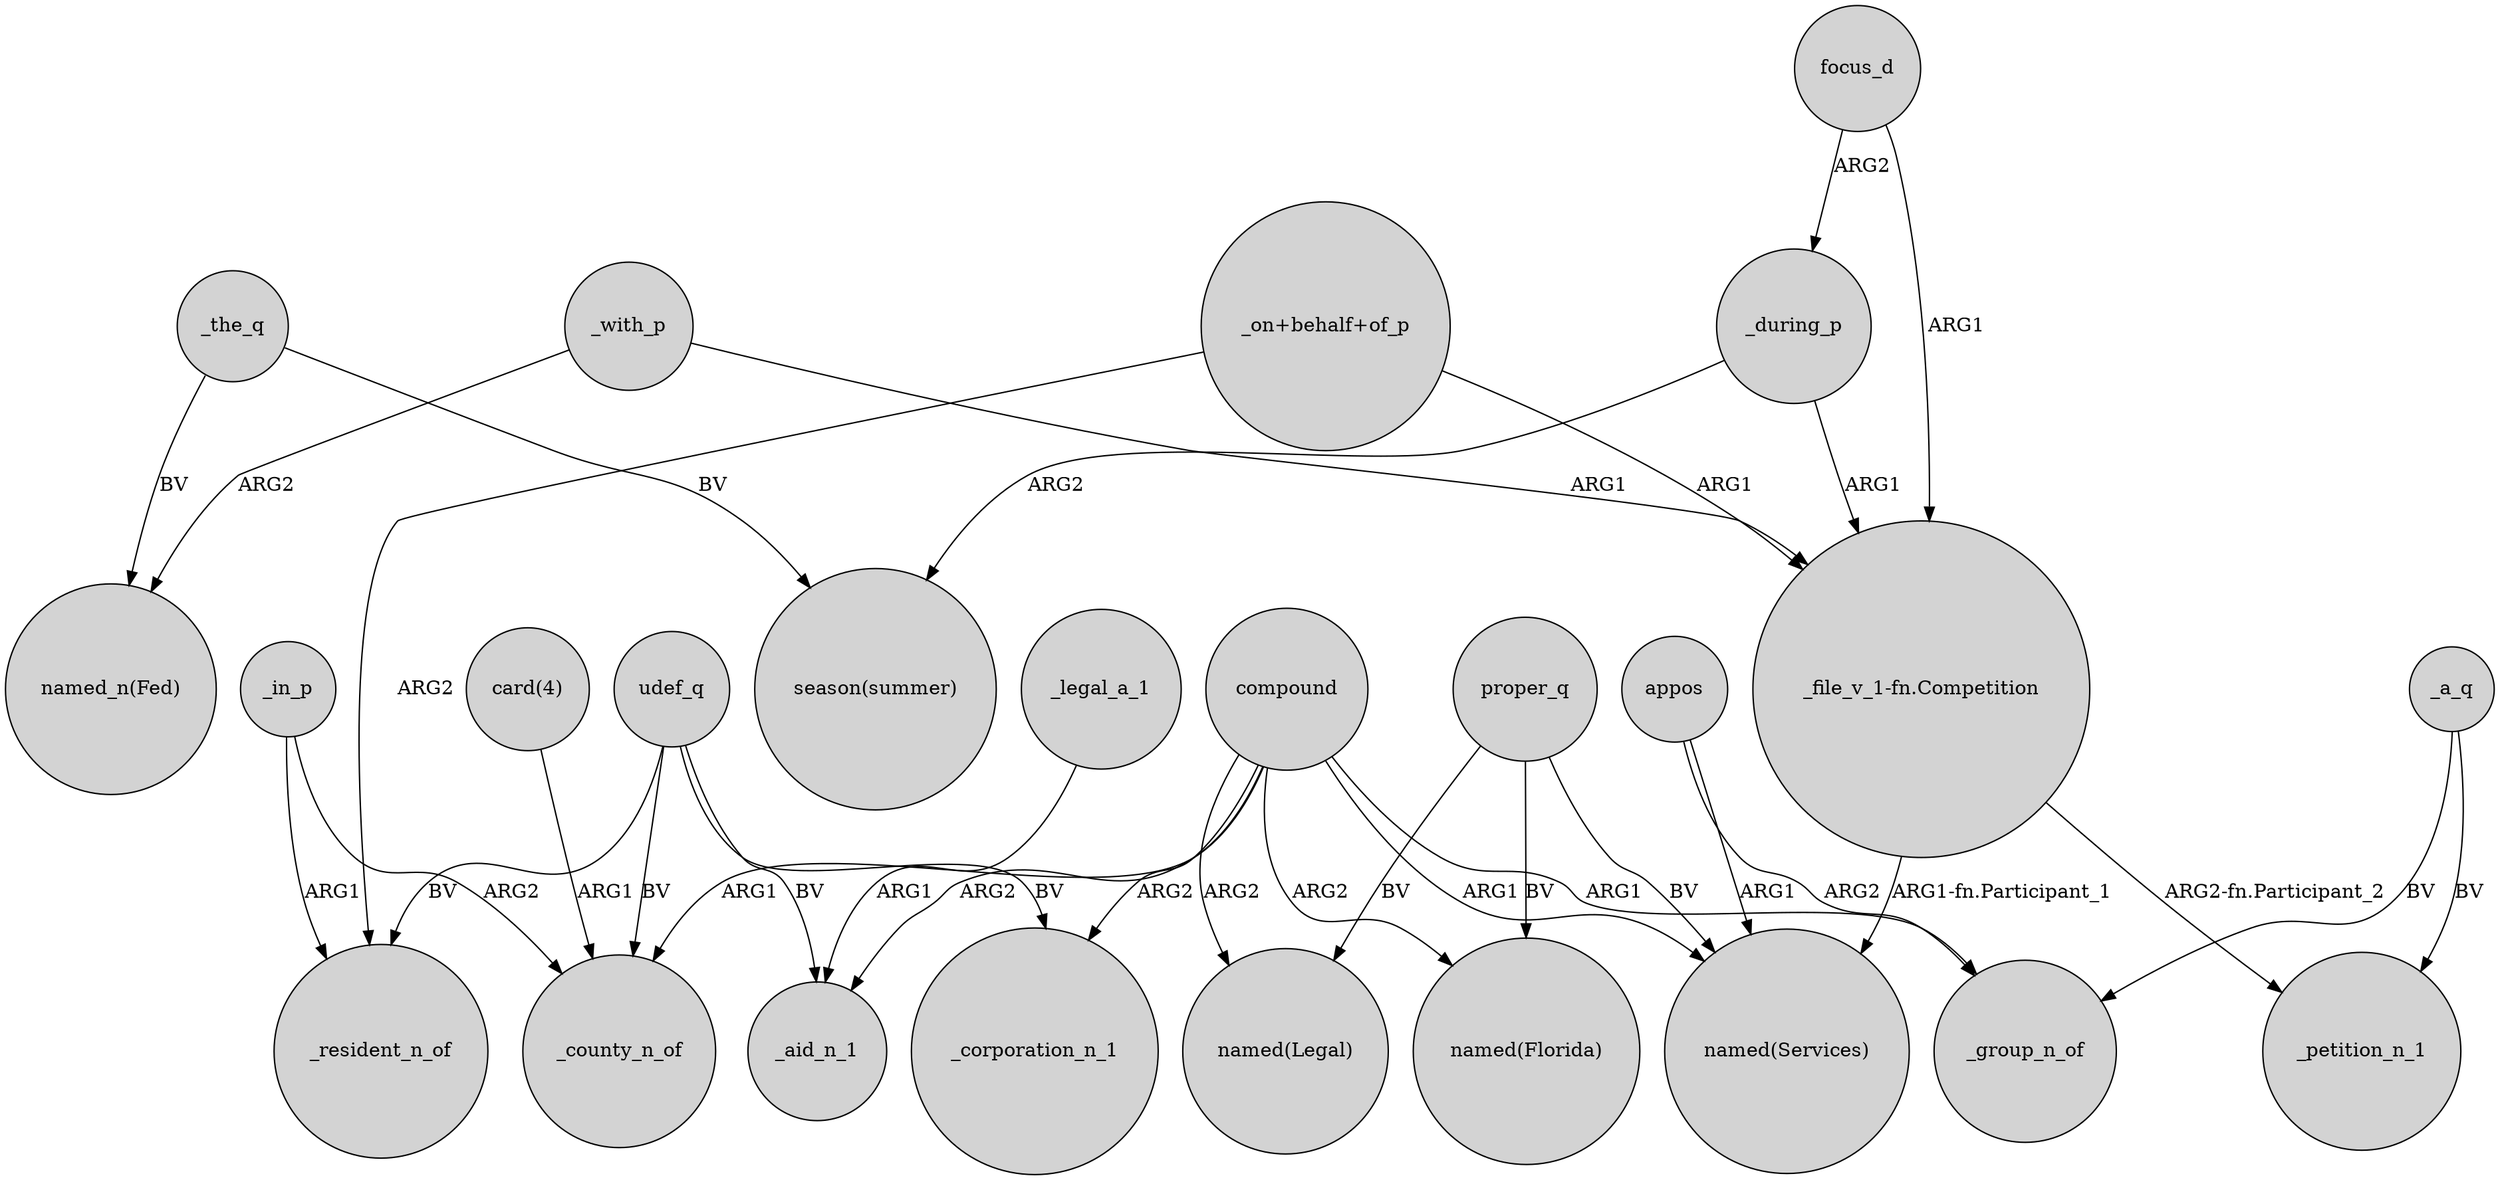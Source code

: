 digraph {
	node [shape=circle style=filled]
	udef_q -> _resident_n_of [label=BV]
	appos -> "named(Services)" [label=ARG1]
	_a_q -> _petition_n_1 [label=BV]
	focus_d -> _during_p [label=ARG2]
	compound -> _county_n_of [label=ARG1]
	focus_d -> "_file_v_1-fn.Competition" [label=ARG1]
	_during_p -> "season(summer)" [label=ARG2]
	appos -> _group_n_of [label=ARG2]
	_in_p -> _county_n_of [label=ARG2]
	_the_q -> "named_n(Fed)" [label=BV]
	_legal_a_1 -> _aid_n_1 [label=ARG1]
	compound -> _group_n_of [label=ARG1]
	_a_q -> _group_n_of [label=BV]
	_in_p -> _resident_n_of [label=ARG1]
	udef_q -> _county_n_of [label=BV]
	udef_q -> _aid_n_1 [label=BV]
	"card(4)" -> _county_n_of [label=ARG1]
	_the_q -> "season(summer)" [label=BV]
	compound -> "named(Services)" [label=ARG1]
	"_on+behalf+of_p" -> _resident_n_of [label=ARG2]
	"_on+behalf+of_p" -> "_file_v_1-fn.Competition" [label=ARG1]
	"_file_v_1-fn.Competition" -> "named(Services)" [label="ARG1-fn.Participant_1"]
	compound -> "named(Florida)" [label=ARG2]
	proper_q -> "named(Florida)" [label=BV]
	compound -> _aid_n_1 [label=ARG2]
	_during_p -> "_file_v_1-fn.Competition" [label=ARG1]
	compound -> _corporation_n_1 [label=ARG2]
	udef_q -> _corporation_n_1 [label=BV]
	"_file_v_1-fn.Competition" -> _petition_n_1 [label="ARG2-fn.Participant_2"]
	proper_q -> "named(Services)" [label=BV]
	proper_q -> "named(Legal)" [label=BV]
	compound -> "named(Legal)" [label=ARG2]
	_with_p -> "named_n(Fed)" [label=ARG2]
	_with_p -> "_file_v_1-fn.Competition" [label=ARG1]
}
